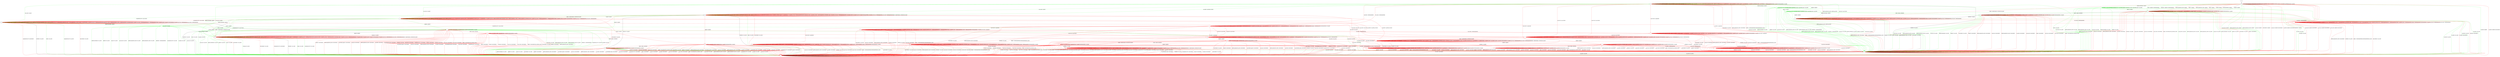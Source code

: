 digraph "" {
	graph ["Incoming time"=0.15120720863342285,
		"Outgoing time"=0.2264728546142578,
		Output="{'States': 36, 'Transitions': 837, 'Filename': '../results/ssh/OpenSSH-DropBear-cvc4-2.dot'}",
		Reference="{'States': 32, 'Transitions': 683, 'Filename': '../subjects/ssh/OpenSSH.dot'}",
		Solver=cvc4,
		Updated="{'States': 18, 'Transitions': 222, 'Filename': '../subjects/ssh/DropBear.dot'}",
		"f-measure"=0.15027624309392265,
		precision=0.3063063063063063,
		recall=0.09956076134699854
	];
	a -> a	[key=0,
		label="SERVICE_REQUEST_AUTH / SERVICE_ACCEPT"];
	a -> a	[key=1,
		label="CH_CLOSE / CH_NONE"];
	a -> a	[key=2,
		label="CH_REQUEST_PTY / CH_NONE"];
	a -> a	[key=3,
		label="CH_EOF / CH_NONE"];
	a -> a	[key=4,
		label="CH_DATA / CH_NONE"];
	a -> a	[key=5,
		color=green,
		label="UA_PK_NOK / NO_RESP"];
	a -> a	[key=6,
		color=green,
		label="SERVICE_REQUEST_CONN / SERVICE_ACCEPT"];
	a -> a	[key=7,
		color=green,
		label="UA_PK_OK / NO_RESP"];
	a -> a	[key=8,
		color=red,
		label="KEXINIT / UNIMPLEMENTED"];
	a -> a	[key=9,
		color=red,
		label="CH_WINDOW_ADJUST / CH_NONE"];
	a -> a	[key=10,
		color=red,
		label="DEBUG / NO_RESP"];
	a -> a	[key=11,
		color=red,
		label="CH_EXTENDED_DATA / CH_NONE"];
	a -> a	[key=12,
		color=red,
		label="KEX30 / UNIMPLEMENTED"];
	a -> a	[key=13,
		color=red,
		label="IGNORE / NO_RESP"];
	a -> a	[key=14,
		color=red,
		label="UNIMPLEMENTED / NO_RESP"];
	a -> d	[key=0,
		label="NEWKEYS / NO_CONN"];
	a -> d	[key=1,
		color=green,
		label="KEX30 / NO_CONN"];
	a -> d	[key=2,
		color=red,
		label="DISCONNECT / NO_CONN"];
	a -> d	[key=3,
		color=red,
		label="SERVICE_REQUEST_CONN / DISCONNECT"];
	a -> d	[key=4,
		color=red,
		label="REKEY / UNIMPLEMENTED|UNIMPLEMENTED|NO_CONN"];
	a -> m	[key=0,
		color=green,
		label="CH_OPEN / CH_OPEN_SUCCESS"];
	p	[color=green];
	a -> p	[key=0,
		color=green,
		label="KEXINIT_PROCEED / KEXINIT"];
	q	[color=green];
	a -> q	[key=0,
		color=green,
		label="KEXINIT / KEXINIT"];
	t	[color=red];
	a -> t	[key=0,
		color=red,
		label="UA_PK_OK / UA_SUCCESS"];
	a -> t	[key=1,
		color=red,
		label="UA_PW_OK / UA_SUCCESS"];
	u	[color=red];
	a -> u	[key=0,
		color=red,
		label="UA_PW_NOK / UA_FAILURE"];
	v	[color=red];
	a -> v	[key=0,
		color=red,
		label="UA_NONE / UA_FAILURE"];
	w	[color=red];
	a -> w	[key=0,
		color=red,
		label="UA_PK_NOK / UA_FAILURE"];
	x	[color=red];
	a -> x	[key=0,
		color=red,
		label="CH_OPEN / UNIMPLEMENTED"];
	b -> b	[key=0,
		label="CH_CLOSE / CH_NONE"];
	b -> b	[key=1,
		label="CH_REQUEST_PTY / CH_NONE"];
	b -> b	[key=2,
		label="CH_EOF / CH_NONE"];
	b -> b	[key=3,
		label="CH_DATA / CH_NONE"];
	b -> b	[key=4,
		color=red,
		label="CH_WINDOW_ADJUST / CH_NONE"];
	b -> b	[key=5,
		color=red,
		label="CH_EXTENDED_DATA / CH_NONE"];
	b -> d	[key=0,
		color=green,
		label="UA_PK_NOK / KEXINIT"];
	b -> d	[key=1,
		color=green,
		label="SERVICE_REQUEST_AUTH / KEXINIT"];
	b -> d	[key=2,
		color=green,
		label="SERVICE_REQUEST_CONN / KEXINIT"];
	b -> d	[key=3,
		color=green,
		label="UA_PK_OK / KEXINIT"];
	b -> d	[key=4,
		color=red,
		label="DISCONNECT / KEXINIT"];
	b -> d	[key=5,
		color=red,
		label="UA_PK_OK / KEXINIT+DISCONNECT"];
	b -> d	[key=6,
		color=red,
		label="UA_NONE / KEXINIT+DISCONNECT"];
	b -> d	[key=7,
		color=red,
		label="NEWKEYS / KEXINIT"];
	b -> d	[key=8,
		color=red,
		label="UA_PK_NOK / KEXINIT+DISCONNECT"];
	b -> d	[key=9,
		color=red,
		label="UA_PW_OK / KEXINIT+DISCONNECT"];
	b -> d	[key=10,
		color=red,
		label="UA_PW_NOK / KEXINIT+DISCONNECT"];
	b -> e	[key=0,
		label="KEXINIT / KEXINIT"];
	b -> e	[key=1,
		color=green,
		label="KEX30 / KEXINIT+UNIMPLEMENTED"];
	b -> e	[key=2,
		color=green,
		label="NEWKEYS / KEXINIT+UNIMPLEMENTED"];
	b -> e	[key=3,
		color=red,
		label="SERVICE_REQUEST_AUTH / KEXINIT"];
	b -> e	[key=4,
		color=red,
		label="DEBUG / KEXINIT"];
	b -> e	[key=5,
		color=red,
		label="SERVICE_REQUEST_CONN / KEXINIT"];
	b -> e	[key=6,
		color=red,
		label="KEX30 / KEXINIT"];
	b -> e	[key=7,
		color=red,
		label="IGNORE / KEXINIT"];
	b -> e	[key=8,
		color=red,
		label="UNIMPLEMENTED / KEXINIT"];
	b -> f	[key=0,
		color=green,
		label="CH_OPEN / KEXINIT"];
	b -> f	[key=1,
		color=red,
		label="CH_OPEN / KEXINIT+DISCONNECT"];
	b -> i	[key=0,
		color=red,
		label="REKEY / KEXINIT|KEX31+NEWKEYS|NO_RESP"];
	o	[color=green];
	b -> o	[key=0,
		color=green,
		label="KEXINIT_PROCEED / KEXINIT"];
	c -> a	[key=0,
		color=green,
		label="CH_CLOSE / NO_RESP"];
	c -> c	[key=0,
		label="CH_OPEN / CH_MAX"];
	c -> c	[key=1,
		label="CH_EOF / NO_RESP"];
	c -> c	[key=2,
		color=green,
		label="UA_PK_NOK / NO_RESP"];
	c -> c	[key=3,
		color=green,
		label="SERVICE_REQUEST_AUTH / SERVICE_ACCEPT"];
	c -> c	[key=4,
		color=green,
		label="SERVICE_REQUEST_CONN / SERVICE_ACCEPT"];
	c -> c	[key=5,
		color=green,
		label="UA_PK_OK / NO_RESP"];
	c -> c	[key=6,
		color=red,
		label="SERVICE_REQUEST_AUTH / UNIMPLEMENTED"];
	c -> c	[key=7,
		color=red,
		label="CH_WINDOW_ADJUST / NO_RESP"];
	c -> c	[key=8,
		color=red,
		label="DEBUG / NO_RESP"];
	c -> c	[key=9,
		color=red,
		label="UA_PK_OK / UNIMPLEMENTED"];
	c -> c	[key=10,
		color=red,
		label="SERVICE_REQUEST_CONN / UNIMPLEMENTED"];
	c -> c	[key=11,
		color=red,
		label="UA_NONE / UNIMPLEMENTED"];
	c -> c	[key=12,
		color=red,
		label="CH_EXTENDED_DATA / NO_RESP"];
	c -> c	[key=13,
		color=red,
		label="UA_PK_NOK / UNIMPLEMENTED"];
	c -> c	[key=14,
		color=red,
		label="KEX30 / UNIMPLEMENTED"];
	c -> c	[key=15,
		color=red,
		label="IGNORE / NO_RESP"];
	c -> c	[key=16,
		color=red,
		label="CH_DATA / NO_RESP"];
	c -> c	[key=17,
		color=red,
		label="UNIMPLEMENTED / NO_RESP"];
	c -> c	[key=18,
		color=red,
		label="UA_PW_OK / UNIMPLEMENTED"];
	c -> c	[key=19,
		color=red,
		label="UA_PW_NOK / UNIMPLEMENTED"];
	c -> f	[key=0,
		label="NEWKEYS / NO_CONN"];
	c -> f	[key=1,
		color=green,
		label="KEX30 / NO_CONN"];
	c -> f	[key=2,
		color=green,
		label="CH_DATA / NO_CONN"];
	c -> f	[key=3,
		color=red,
		label="DISCONNECT / NO_CONN"];
	c -> g	[key=0,
		color=red,
		label="CH_REQUEST_PTY / CH_SUCCESS"];
	c -> h	[key=0,
		color=green,
		label="CH_REQUEST_PTY / CH_SUCCESS"];
	c -> j	[key=0,
		color=green,
		label="KEXINIT / KEXINIT"];
	c -> m	[key=0,
		color=red,
		label="REKEY / KEXINIT|KEX31+NEWKEYS|NO_RESP"];
	r	[color=green];
	c -> r	[key=0,
		color=green,
		label="KEXINIT_PROCEED / KEXINIT"];
	c -> t	[key=0,
		color=red,
		label="CH_CLOSE / CH_CLOSE"];
	ff	[color=red];
	c -> ff	[key=0,
		color=red,
		label="KEXINIT / KEXINIT"];
	d -> d	[key=0,
		label="KEXINIT / NO_CONN"];
	d -> d	[key=1,
		label="SERVICE_REQUEST_AUTH / NO_CONN"];
	d -> d	[key=2,
		label="UA_PK_OK / NO_CONN"];
	d -> d	[key=3,
		label="SERVICE_REQUEST_CONN / NO_CONN"];
	d -> d	[key=4,
		label="NEWKEYS / NO_CONN"];
	d -> d	[key=5,
		label="UA_PK_NOK / NO_CONN"];
	d -> d	[key=6,
		label="CH_CLOSE / CH_NONE"];
	d -> d	[key=7,
		label="CH_REQUEST_PTY / CH_NONE"];
	d -> d	[key=8,
		label="KEX30 / NO_CONN"];
	d -> d	[key=9,
		label="CH_EOF / CH_NONE"];
	d -> d	[key=10,
		label="CH_DATA / CH_NONE"];
	d -> d	[key=11,
		color=green,
		label="KEXINIT_PROCEED / NO_CONN"];
	d -> d	[key=12,
		color=red,
		label="DISCONNECT / NO_CONN"];
	d -> d	[key=13,
		color=red,
		label="CH_WINDOW_ADJUST / CH_NONE"];
	d -> d	[key=14,
		color=red,
		label="DEBUG / NO_CONN"];
	d -> d	[key=15,
		color=red,
		label="UA_NONE / NO_CONN"];
	d -> d	[key=16,
		color=red,
		label="CH_EXTENDED_DATA / CH_NONE"];
	d -> d	[key=17,
		color=red,
		label="IGNORE / NO_CONN"];
	d -> d	[key=18,
		color=red,
		label="UNIMPLEMENTED / NO_CONN"];
	d -> d	[key=19,
		color=red,
		label="UA_PW_OK / NO_CONN"];
	d -> d	[key=20,
		color=red,
		label="UA_PW_NOK / NO_CONN"];
	d -> d	[key=21,
		color=red,
		label="REKEY / NO_CONN|NO_CONN|NO_CONN"];
	d -> f	[key=0,
		label="CH_OPEN / NO_CONN"];
	e -> d	[key=0,
		color=green,
		label="UA_PK_NOK / NO_CONN"];
	e -> d	[key=1,
		color=green,
		label="SERVICE_REQUEST_AUTH / NO_CONN"];
	e -> d	[key=2,
		color=green,
		label="SERVICE_REQUEST_CONN / NO_CONN"];
	e -> d	[key=3,
		color=green,
		label="UA_PK_OK / NO_CONN"];
	e -> d	[key=4,
		color=green,
		label="KEXINIT_PROCEED / NO_CONN"];
	e -> d	[key=5,
		color=green,
		label="KEXINIT / NO_CONN"];
	e -> d	[key=6,
		color=red,
		label="DISCONNECT / NO_CONN"];
	e -> d	[key=7,
		color=red,
		label="KEXINIT / DISCONNECT"];
	e -> d	[key=8,
		color=red,
		label="SERVICE_REQUEST_AUTH / DISCONNECT"];
	e -> d	[key=9,
		color=red,
		label="UA_PK_OK / DISCONNECT"];
	e -> d	[key=10,
		color=red,
		label="SERVICE_REQUEST_CONN / DISCONNECT"];
	e -> d	[key=11,
		color=red,
		label="UA_NONE / DISCONNECT"];
	e -> d	[key=12,
		color=red,
		label="NEWKEYS / NO_CONN"];
	e -> d	[key=13,
		color=red,
		label="UA_PK_NOK / DISCONNECT"];
	e -> d	[key=14,
		color=red,
		label="UA_PW_OK / DISCONNECT"];
	e -> d	[key=15,
		color=red,
		label="UA_PW_NOK / DISCONNECT"];
	e -> d	[key=16,
		color=red,
		label="REKEY / DISCONNECT|NO_CONN|NO_CONN"];
	e -> e	[key=0,
		label="CH_CLOSE / CH_NONE"];
	e -> e	[key=1,
		label="CH_REQUEST_PTY / CH_NONE"];
	e -> e	[key=2,
		label="CH_EOF / CH_NONE"];
	e -> e	[key=3,
		label="CH_DATA / CH_NONE"];
	e -> e	[key=4,
		color=green,
		label="NEWKEYS / UNIMPLEMENTED"];
	e -> e	[key=5,
		color=red,
		label="CH_WINDOW_ADJUST / CH_NONE"];
	e -> e	[key=6,
		color=red,
		label="DEBUG / NO_RESP"];
	e -> e	[key=7,
		color=red,
		label="CH_EXTENDED_DATA / CH_NONE"];
	e -> e	[key=8,
		color=red,
		label="IGNORE / NO_RESP"];
	e -> e	[key=9,
		color=red,
		label="UNIMPLEMENTED / NO_RESP"];
	e -> f	[key=0,
		color=green,
		label="CH_OPEN / NO_CONN"];
	e -> f	[key=1,
		color=red,
		label="CH_OPEN / DISCONNECT"];
	e -> n	[key=0,
		label="KEX30 / KEX31+NEWKEYS"];
	f -> d	[key=0,
		label="CH_CLOSE / NO_CONN"];
	f -> f	[key=0,
		label="KEXINIT / NO_CONN"];
	f -> f	[key=1,
		label="SERVICE_REQUEST_AUTH / NO_CONN"];
	f -> f	[key=2,
		label="UA_PK_OK / NO_CONN"];
	f -> f	[key=3,
		label="SERVICE_REQUEST_CONN / NO_CONN"];
	f -> f	[key=4,
		label="NEWKEYS / NO_CONN"];
	f -> f	[key=5,
		label="UA_PK_NOK / NO_CONN"];
	f -> f	[key=6,
		label="CH_OPEN / CH_MAX"];
	f -> f	[key=7,
		label="CH_REQUEST_PTY / NO_CONN"];
	f -> f	[key=8,
		label="KEX30 / NO_CONN"];
	f -> f	[key=9,
		label="CH_EOF / NO_CONN"];
	f -> f	[key=10,
		label="CH_DATA / NO_CONN"];
	f -> f	[key=11,
		color=green,
		label="KEXINIT_PROCEED / NO_CONN"];
	f -> f	[key=12,
		color=red,
		label="DISCONNECT / NO_CONN"];
	f -> f	[key=13,
		color=red,
		label="CH_WINDOW_ADJUST / NO_CONN"];
	f -> f	[key=14,
		color=red,
		label="DEBUG / NO_CONN"];
	f -> f	[key=15,
		color=red,
		label="UA_NONE / NO_CONN"];
	f -> f	[key=16,
		color=red,
		label="CH_EXTENDED_DATA / NO_CONN"];
	f -> f	[key=17,
		color=red,
		label="IGNORE / NO_CONN"];
	f -> f	[key=18,
		color=red,
		label="UNIMPLEMENTED / NO_CONN"];
	f -> f	[key=19,
		color=red,
		label="UA_PW_OK / NO_CONN"];
	f -> f	[key=20,
		color=red,
		label="UA_PW_NOK / NO_CONN"];
	f -> f	[key=21,
		color=red,
		label="REKEY / NO_CONN|NO_CONN|NO_CONN"];
	g -> a	[key=0,
		color=green,
		label="CH_CLOSE / CH_EOF"];
	g -> f	[key=0,
		label="NEWKEYS / NO_CONN"];
	g -> f	[key=1,
		color=green,
		label="KEX30 / NO_CONN"];
	g -> f	[key=2,
		color=green,
		label="CH_REQUEST_PTY / NO_CONN"];
	g -> f	[key=3,
		color=red,
		label="DISCONNECT / NO_CONN"];
	g -> f	[key=4,
		color=red,
		label="CH_REQUEST_PTY / DISCONNECT"];
	g -> g	[key=0,
		label="CH_OPEN / CH_MAX"];
	g -> g	[key=1,
		label="CH_DATA / NO_RESP"];
	g -> g	[key=2,
		color=green,
		label="UA_PK_NOK / NO_RESP"];
	g -> g	[key=3,
		color=green,
		label="SERVICE_REQUEST_AUTH / SERVICE_ACCEPT"];
	g -> g	[key=4,
		color=green,
		label="SERVICE_REQUEST_CONN / SERVICE_ACCEPT"];
	g -> g	[key=5,
		color=green,
		label="UA_PK_OK / NO_RESP"];
	g -> g	[key=6,
		color=red,
		label="SERVICE_REQUEST_AUTH / UNIMPLEMENTED"];
	g -> g	[key=7,
		color=red,
		label="CH_WINDOW_ADJUST / NO_RESP"];
	g -> g	[key=8,
		color=red,
		label="DEBUG / NO_RESP"];
	g -> g	[key=9,
		color=red,
		label="UA_PK_OK / UNIMPLEMENTED"];
	g -> g	[key=10,
		color=red,
		label="SERVICE_REQUEST_CONN / UNIMPLEMENTED"];
	g -> g	[key=11,
		color=red,
		label="UA_NONE / UNIMPLEMENTED"];
	g -> g	[key=12,
		color=red,
		label="CH_EXTENDED_DATA / NO_RESP"];
	g -> g	[key=13,
		color=red,
		label="UA_PK_NOK / UNIMPLEMENTED"];
	g -> g	[key=14,
		color=red,
		label="KEX30 / UNIMPLEMENTED"];
	g -> g	[key=15,
		color=red,
		label="IGNORE / NO_RESP"];
	g -> g	[key=16,
		color=red,
		label="CH_EOF / NO_RESP"];
	g -> g	[key=17,
		color=red,
		label="UNIMPLEMENTED / NO_RESP"];
	g -> g	[key=18,
		color=red,
		label="UA_PW_OK / UNIMPLEMENTED"];
	g -> g	[key=19,
		color=red,
		label="UA_PW_NOK / UNIMPLEMENTED"];
	g -> h	[key=0,
		color=green,
		label="CH_EOF / CH_EOF"];
	g -> h	[key=1,
		color=red,
		label="REKEY / KEXINIT|KEX31+NEWKEYS|NO_RESP"];
	g -> j	[key=0,
		label="KEXINIT / KEXINIT"];
	g -> r	[key=0,
		color=green,
		label="KEXINIT_PROCEED / KEXINIT"];
	g -> t	[key=0,
		color=red,
		label="CH_CLOSE / CH_CLOSE"];
	h -> a	[key=0,
		color=green,
		label="CH_CLOSE / NO_RESP"];
	h -> f	[key=0,
		label="NEWKEYS / NO_CONN"];
	h -> f	[key=1,
		color=green,
		label="KEX30 / NO_CONN"];
	h -> f	[key=2,
		color=green,
		label="CH_REQUEST_PTY / NO_CONN"];
	h -> f	[key=3,
		color=green,
		label="CH_DATA / NO_CONN"];
	h -> f	[key=4,
		color=red,
		label="DISCONNECT / NO_CONN"];
	h -> f	[key=5,
		color=red,
		label="CH_REQUEST_PTY / DISCONNECT"];
	h -> h	[key=0,
		label="CH_OPEN / CH_MAX"];
	h -> h	[key=1,
		label="CH_EOF / NO_RESP"];
	h -> h	[key=2,
		color=green,
		label="UA_PK_NOK / NO_RESP"];
	h -> h	[key=3,
		color=green,
		label="SERVICE_REQUEST_AUTH / SERVICE_ACCEPT"];
	h -> h	[key=4,
		color=green,
		label="SERVICE_REQUEST_CONN / SERVICE_ACCEPT"];
	h -> h	[key=5,
		color=green,
		label="UA_PK_OK / NO_RESP"];
	h -> h	[key=6,
		color=red,
		label="SERVICE_REQUEST_AUTH / NO_RESP"];
	h -> h	[key=7,
		color=red,
		label="CH_WINDOW_ADJUST / NO_RESP"];
	h -> h	[key=8,
		color=red,
		label="DEBUG / NO_RESP"];
	h -> h	[key=9,
		color=red,
		label="UA_PK_OK / UNIMPLEMENTED"];
	h -> h	[key=10,
		color=red,
		label="SERVICE_REQUEST_CONN / NO_RESP"];
	h -> h	[key=11,
		color=red,
		label="UA_NONE / UNIMPLEMENTED"];
	h -> h	[key=12,
		color=red,
		label="CH_EXTENDED_DATA / NO_RESP"];
	h -> h	[key=13,
		color=red,
		label="UA_PK_NOK / UNIMPLEMENTED"];
	h -> h	[key=14,
		color=red,
		label="KEX30 / NO_RESP"];
	h -> h	[key=15,
		color=red,
		label="IGNORE / NO_RESP"];
	h -> h	[key=16,
		color=red,
		label="CH_DATA / NO_RESP"];
	h -> h	[key=17,
		color=red,
		label="UNIMPLEMENTED / NO_RESP"];
	h -> h	[key=18,
		color=red,
		label="UA_PW_OK / UNIMPLEMENTED"];
	h -> h	[key=19,
		color=red,
		label="UA_PW_NOK / UNIMPLEMENTED"];
	h -> h	[key=20,
		color=red,
		label="REKEY / KEXINIT|KEX31+NEWKEYS|NO_RESP"];
	h -> j	[key=0,
		label="KEXINIT / KEXINIT"];
	h -> r	[key=0,
		color=green,
		label="KEXINIT_PROCEED / KEXINIT"];
	z	[color=red];
	h -> z	[key=0,
		color=red,
		label="CH_CLOSE / CH_CLOSE"];
	i -> a	[key=0,
		color=green,
		label="UA_PK_OK / UA_SUCCESS"];
	i -> a	[key=1,
		color=red,
		label="SERVICE_REQUEST_AUTH / SERVICE_ACCEPT"];
	i -> d	[key=0,
		label="NEWKEYS / NO_CONN"];
	i -> d	[key=1,
		color=green,
		label="KEX30 / NO_CONN"];
	i -> d	[key=2,
		color=green,
		label="SERVICE_REQUEST_CONN / NO_CONN"];
	i -> d	[key=3,
		color=red,
		label="DISCONNECT / NO_CONN"];
	i -> d	[key=4,
		color=red,
		label="SERVICE_REQUEST_CONN / DISCONNECT"];
	i -> d	[key=5,
		color=red,
		label="REKEY / UNIMPLEMENTED|UNIMPLEMENTED|NO_CONN"];
	i -> f	[key=0,
		color=green,
		label="CH_OPEN / NO_CONN"];
	i -> i	[key=0,
		label="CH_CLOSE / CH_NONE"];
	i -> i	[key=1,
		label="CH_REQUEST_PTY / CH_NONE"];
	i -> i	[key=2,
		label="CH_EOF / CH_NONE"];
	i -> i	[key=3,
		label="CH_DATA / CH_NONE"];
	i -> i	[key=4,
		color=green,
		label="UA_PK_NOK / UA_FAILURE"];
	i -> i	[key=5,
		color=green,
		label="SERVICE_REQUEST_AUTH / SERVICE_ACCEPT"];
	i -> i	[key=6,
		color=red,
		label="KEXINIT / UNIMPLEMENTED"];
	i -> i	[key=7,
		color=red,
		label="CH_WINDOW_ADJUST / CH_NONE"];
	i -> i	[key=8,
		color=red,
		label="DEBUG / NO_RESP"];
	i -> i	[key=9,
		color=red,
		label="UA_PK_OK / UNIMPLEMENTED"];
	i -> i	[key=10,
		color=red,
		label="UA_NONE / UNIMPLEMENTED"];
	i -> i	[key=11,
		color=red,
		label="CH_EXTENDED_DATA / CH_NONE"];
	i -> i	[key=12,
		color=red,
		label="UA_PK_NOK / UNIMPLEMENTED"];
	i -> i	[key=13,
		color=red,
		label="KEX30 / UNIMPLEMENTED"];
	i -> i	[key=14,
		color=red,
		label="IGNORE / NO_RESP"];
	i -> i	[key=15,
		color=red,
		label="UNIMPLEMENTED / NO_RESP"];
	i -> i	[key=16,
		color=red,
		label="UA_PW_OK / UNIMPLEMENTED"];
	i -> i	[key=17,
		color=red,
		label="UA_PW_NOK / UNIMPLEMENTED"];
	i -> p	[key=0,
		color=green,
		label="KEXINIT_PROCEED / KEXINIT"];
	i -> q	[key=0,
		color=green,
		label="KEXINIT / KEXINIT"];
	s	[color=red];
	i -> s	[key=0,
		color=red,
		label="CH_OPEN / UNIMPLEMENTED"];
	j -> d	[key=0,
		color=green,
		label="CH_CLOSE / NO_CONN"];
	j -> d	[key=1,
		color=red,
		label="CH_CLOSE / DISCONNECT"];
	j -> f	[key=0,
		color=green,
		label="UA_PK_NOK / NO_CONN"];
	j -> f	[key=1,
		color=green,
		label="SERVICE_REQUEST_AUTH / NO_CONN"];
	j -> f	[key=2,
		color=green,
		label="SERVICE_REQUEST_CONN / NO_CONN"];
	j -> f	[key=3,
		color=green,
		label="NEWKEYS / UNIMPLEMENTED"];
	j -> f	[key=4,
		color=green,
		label="CH_REQUEST_PTY / NO_CONN"];
	j -> f	[key=5,
		color=green,
		label="CH_DATA / NO_CONN"];
	j -> f	[key=6,
		color=green,
		label="UA_PK_OK / NO_CONN"];
	j -> f	[key=7,
		color=green,
		label="KEXINIT_PROCEED / NO_CONN"];
	j -> f	[key=8,
		color=green,
		label="KEXINIT / NO_CONN"];
	j -> f	[key=9,
		color=green,
		label="CH_EOF / NO_CONN"];
	j -> f	[key=10,
		color=red,
		label="DISCONNECT / NO_CONN"];
	j -> f	[key=11,
		color=red,
		label="KEXINIT / DISCONNECT"];
	j -> f	[key=12,
		color=red,
		label="SERVICE_REQUEST_AUTH / DISCONNECT"];
	j -> f	[key=13,
		color=red,
		label="CH_WINDOW_ADJUST / DISCONNECT"];
	j -> f	[key=14,
		color=red,
		label="UA_PK_OK / DISCONNECT"];
	j -> f	[key=15,
		color=red,
		label="SERVICE_REQUEST_CONN / DISCONNECT"];
	j -> f	[key=16,
		color=red,
		label="UA_NONE / DISCONNECT"];
	j -> f	[key=17,
		color=red,
		label="CH_EXTENDED_DATA / DISCONNECT"];
	j -> f	[key=18,
		color=red,
		label="NEWKEYS / NO_CONN"];
	j -> f	[key=19,
		color=red,
		label="UA_PK_NOK / DISCONNECT"];
	j -> f	[key=20,
		color=red,
		label="CH_REQUEST_PTY / DISCONNECT"];
	j -> f	[key=21,
		color=red,
		label="CH_EOF / DISCONNECT"];
	j -> f	[key=22,
		color=red,
		label="CH_DATA / DISCONNECT"];
	j -> f	[key=23,
		color=red,
		label="UA_PW_OK / DISCONNECT"];
	j -> f	[key=24,
		color=red,
		label="UA_PW_NOK / DISCONNECT"];
	j -> f	[key=25,
		color=red,
		label="REKEY / DISCONNECT|NO_CONN|NO_CONN"];
	j -> j	[key=0,
		label="CH_OPEN / CH_MAX"];
	j -> j	[key=1,
		color=red,
		label="DEBUG / NO_RESP"];
	j -> j	[key=2,
		color=red,
		label="IGNORE / NO_RESP"];
	j -> j	[key=3,
		color=red,
		label="UNIMPLEMENTED / NO_RESP"];
	j -> k	[key=0,
		color=green,
		label="KEX30 / KEX31+NEWKEYS"];
	jj	[color=red];
	j -> jj	[key=0,
		color=red,
		label="KEX30 / KEX31+NEWKEYS"];
	k -> d	[key=0,
		color=green,
		label="CH_CLOSE / NO_CONN"];
	k -> d	[key=1,
		color=red,
		label="CH_CLOSE / DISCONNECT"];
	k -> f	[key=0,
		color=green,
		label="UA_PK_NOK / NO_CONN"];
	k -> f	[key=1,
		color=green,
		label="SERVICE_REQUEST_AUTH / NO_CONN"];
	k -> f	[key=2,
		color=green,
		label="SERVICE_REQUEST_CONN / NO_CONN"];
	k -> f	[key=3,
		color=green,
		label="CH_REQUEST_PTY / NO_CONN"];
	k -> f	[key=4,
		color=green,
		label="CH_DATA / NO_CONN"];
	k -> f	[key=5,
		color=green,
		label="UA_PK_OK / NO_CONN"];
	k -> f	[key=6,
		color=green,
		label="KEXINIT_PROCEED / NO_CONN"];
	k -> f	[key=7,
		color=green,
		label="KEXINIT / NO_CONN"];
	k -> f	[key=8,
		color=green,
		label="CH_EOF / NO_CONN"];
	k -> f	[key=9,
		color=red,
		label="DISCONNECT / NO_CONN"];
	k -> f	[key=10,
		color=red,
		label="KEXINIT / DISCONNECT"];
	k -> f	[key=11,
		color=red,
		label="SERVICE_REQUEST_AUTH / DISCONNECT"];
	k -> f	[key=12,
		color=red,
		label="CH_WINDOW_ADJUST / DISCONNECT"];
	k -> f	[key=13,
		color=red,
		label="UA_PK_OK / DISCONNECT"];
	k -> f	[key=14,
		color=red,
		label="SERVICE_REQUEST_CONN / DISCONNECT"];
	k -> f	[key=15,
		color=red,
		label="UA_NONE / DISCONNECT"];
	k -> f	[key=16,
		color=red,
		label="CH_EXTENDED_DATA / DISCONNECT"];
	k -> f	[key=17,
		color=red,
		label="UA_PK_NOK / DISCONNECT"];
	k -> f	[key=18,
		color=red,
		label="CH_REQUEST_PTY / DISCONNECT"];
	k -> f	[key=19,
		color=red,
		label="KEX30 / DISCONNECT"];
	k -> f	[key=20,
		color=red,
		label="CH_EOF / DISCONNECT"];
	k -> f	[key=21,
		color=red,
		label="CH_DATA / DISCONNECT"];
	k -> f	[key=22,
		color=red,
		label="UA_PW_OK / DISCONNECT"];
	k -> f	[key=23,
		color=red,
		label="UA_PW_NOK / DISCONNECT"];
	k -> f	[key=24,
		color=red,
		label="REKEY / DISCONNECT|NO_CONN|NO_CONN"];
	k -> k	[key=0,
		label="CH_OPEN / CH_MAX"];
	k -> k	[key=1,
		color=green,
		label="KEX30 / UNIMPLEMENTED"];
	k -> k	[key=2,
		color=red,
		label="DEBUG / NO_RESP"];
	k -> k	[key=3,
		color=red,
		label="IGNORE / NO_RESP"];
	k -> k	[key=4,
		color=red,
		label="UNIMPLEMENTED / NO_RESP"];
	k -> m	[key=0,
		label="NEWKEYS / NO_RESP"];
	l -> b	[key=0];
	m -> a	[key=0,
		color=green,
		label="CH_CLOSE / CH_EOF"];
	m -> c	[key=0,
		color=green,
		label="CH_EOF / CH_EOF"];
	m -> f	[key=0,
		label="NEWKEYS / NO_CONN"];
	m -> f	[key=1,
		color=green,
		label="KEX30 / NO_CONN"];
	m -> f	[key=2,
		color=red,
		label="DISCONNECT / NO_CONN"];
	m -> g	[key=0,
		color=green,
		label="CH_REQUEST_PTY / CH_SUCCESS"];
	m -> h	[key=0,
		color=red,
		label="CH_REQUEST_PTY / CH_SUCCESS"];
	m -> j	[key=0,
		color=green,
		label="KEXINIT / KEXINIT"];
	m -> m	[key=0,
		label="CH_OPEN / CH_MAX"];
	m -> m	[key=1,
		label="CH_DATA / NO_RESP"];
	m -> m	[key=2,
		color=green,
		label="UA_PK_NOK / NO_RESP"];
	m -> m	[key=3,
		color=green,
		label="SERVICE_REQUEST_AUTH / SERVICE_ACCEPT"];
	m -> m	[key=4,
		color=green,
		label="SERVICE_REQUEST_CONN / SERVICE_ACCEPT"];
	m -> m	[key=5,
		color=green,
		label="UA_PK_OK / NO_RESP"];
	m -> m	[key=6,
		color=red,
		label="SERVICE_REQUEST_AUTH / NO_RESP"];
	m -> m	[key=7,
		color=red,
		label="CH_WINDOW_ADJUST / NO_RESP"];
	m -> m	[key=8,
		color=red,
		label="DEBUG / NO_RESP"];
	m -> m	[key=9,
		color=red,
		label="UA_PK_OK / UNIMPLEMENTED"];
	m -> m	[key=10,
		color=red,
		label="SERVICE_REQUEST_CONN / NO_RESP"];
	m -> m	[key=11,
		color=red,
		label="UA_NONE / UNIMPLEMENTED"];
	m -> m	[key=12,
		color=red,
		label="CH_EXTENDED_DATA / NO_RESP"];
	m -> m	[key=13,
		color=red,
		label="UA_PK_NOK / UNIMPLEMENTED"];
	m -> m	[key=14,
		color=red,
		label="KEX30 / NO_RESP"];
	m -> m	[key=15,
		color=red,
		label="IGNORE / NO_RESP"];
	m -> m	[key=16,
		color=red,
		label="CH_EOF / NO_RESP"];
	m -> m	[key=17,
		color=red,
		label="UNIMPLEMENTED / NO_RESP"];
	m -> m	[key=18,
		color=red,
		label="UA_PW_OK / UNIMPLEMENTED"];
	m -> m	[key=19,
		color=red,
		label="UA_PW_NOK / UNIMPLEMENTED"];
	m -> m	[key=20,
		color=red,
		label="REKEY / KEXINIT|KEX31+NEWKEYS|NO_RESP"];
	m -> r	[key=0,
		color=green,
		label="KEXINIT_PROCEED / KEXINIT"];
	m -> z	[key=0,
		color=red,
		label="CH_CLOSE / CH_CLOSE"];
	m -> ff	[key=0,
		color=red,
		label="KEXINIT / KEXINIT"];
	n -> d	[key=0,
		color=green,
		label="UA_PK_NOK / NO_CONN"];
	n -> d	[key=1,
		color=green,
		label="SERVICE_REQUEST_AUTH / NO_CONN"];
	n -> d	[key=2,
		color=green,
		label="SERVICE_REQUEST_CONN / NO_CONN"];
	n -> d	[key=3,
		color=green,
		label="UA_PK_OK / NO_CONN"];
	n -> d	[key=4,
		color=green,
		label="KEXINIT_PROCEED / NO_CONN"];
	n -> d	[key=5,
		color=green,
		label="KEXINIT / NO_CONN"];
	n -> d	[key=6,
		color=red,
		label="DISCONNECT / NO_CONN"];
	n -> d	[key=7,
		color=red,
		label="KEXINIT / DISCONNECT"];
	n -> d	[key=8,
		color=red,
		label="SERVICE_REQUEST_AUTH / DISCONNECT"];
	n -> d	[key=9,
		color=red,
		label="UA_PK_OK / DISCONNECT"];
	n -> d	[key=10,
		color=red,
		label="SERVICE_REQUEST_CONN / DISCONNECT"];
	n -> d	[key=11,
		color=red,
		label="UA_NONE / DISCONNECT"];
	n -> d	[key=12,
		color=red,
		label="UA_PK_NOK / DISCONNECT"];
	n -> d	[key=13,
		color=red,
		label="KEX30 / DISCONNECT"];
	n -> d	[key=14,
		color=red,
		label="UA_PW_OK / DISCONNECT"];
	n -> d	[key=15,
		color=red,
		label="UA_PW_NOK / DISCONNECT"];
	n -> d	[key=16,
		color=red,
		label="REKEY / DISCONNECT|NO_CONN|NO_CONN"];
	n -> f	[key=0,
		color=green,
		label="CH_OPEN / NO_CONN"];
	n -> f	[key=1,
		color=red,
		label="CH_OPEN / DISCONNECT"];
	n -> i	[key=0,
		label="NEWKEYS / NO_RESP"];
	n -> n	[key=0,
		label="CH_CLOSE / CH_NONE"];
	n -> n	[key=1,
		label="CH_REQUEST_PTY / CH_NONE"];
	n -> n	[key=2,
		label="CH_EOF / CH_NONE"];
	n -> n	[key=3,
		label="CH_DATA / CH_NONE"];
	n -> n	[key=4,
		color=green,
		label="KEX30 / UNIMPLEMENTED"];
	n -> n	[key=5,
		color=red,
		label="CH_WINDOW_ADJUST / CH_NONE"];
	n -> n	[key=6,
		color=red,
		label="DEBUG / NO_RESP"];
	n -> n	[key=7,
		color=red,
		label="CH_EXTENDED_DATA / CH_NONE"];
	n -> n	[key=8,
		color=red,
		label="IGNORE / NO_RESP"];
	n -> n	[key=9,
		color=red,
		label="UNIMPLEMENTED / NO_RESP"];
	o -> d	[key=0,
		color=green,
		label="UA_PK_NOK / NO_CONN"];
	o -> d	[key=1,
		color=green,
		label="SERVICE_REQUEST_AUTH / NO_CONN"];
	o -> d	[key=2,
		color=green,
		label="SERVICE_REQUEST_CONN / NO_CONN"];
	o -> d	[key=3,
		color=green,
		label="UA_PK_OK / NO_CONN"];
	o -> d	[key=4,
		color=green,
		label="KEXINIT_PROCEED / NO_CONN"];
	o -> d	[key=5,
		color=green,
		label="KEXINIT / NO_CONN"];
	o -> e	[key=0,
		color=green,
		label="KEX30 / NO_RESP"];
	o -> f	[key=0,
		color=green,
		label="CH_OPEN / NO_CONN"];
	o -> o	[key=0,
		color=green,
		label="NEWKEYS / UNIMPLEMENTED"];
	o -> o	[key=1,
		color=green,
		label="CH_REQUEST_PTY / CH_NONE"];
	o -> o	[key=2,
		color=green,
		label="CH_DATA / CH_NONE"];
	o -> o	[key=3,
		color=green,
		label="CH_CLOSE / CH_NONE"];
	o -> o	[key=4,
		color=green,
		label="CH_EOF / CH_NONE"];
	p -> d	[key=0,
		color=green,
		label="UA_PK_NOK / NO_CONN"];
	p -> d	[key=1,
		color=green,
		label="SERVICE_REQUEST_AUTH / NO_CONN"];
	p -> d	[key=2,
		color=green,
		label="SERVICE_REQUEST_CONN / NO_CONN"];
	p -> d	[key=3,
		color=green,
		label="NEWKEYS / UNIMPLEMENTED"];
	p -> d	[key=4,
		color=green,
		label="UA_PK_OK / NO_CONN"];
	p -> d	[key=5,
		color=green,
		label="KEXINIT_PROCEED / NO_CONN"];
	p -> d	[key=6,
		color=green,
		label="KEXINIT / NO_CONN"];
	p -> f	[key=0,
		color=green,
		label="CH_OPEN / NO_CONN"];
	p -> p	[key=0,
		color=green,
		label="CH_REQUEST_PTY / CH_NONE"];
	p -> p	[key=1,
		color=green,
		label="CH_DATA / CH_NONE"];
	p -> p	[key=2,
		color=green,
		label="CH_CLOSE / CH_NONE"];
	p -> p	[key=3,
		color=green,
		label="CH_EOF / CH_NONE"];
	p -> q	[key=0,
		color=green,
		label="KEX30 / NO_RESP"];
	q -> d	[key=0,
		color=green,
		label="UA_PK_NOK / NO_CONN"];
	q -> d	[key=1,
		color=green,
		label="SERVICE_REQUEST_AUTH / NO_CONN"];
	q -> d	[key=2,
		color=green,
		label="SERVICE_REQUEST_CONN / NO_CONN"];
	q -> d	[key=3,
		color=green,
		label="NEWKEYS / UNIMPLEMENTED"];
	q -> d	[key=4,
		color=green,
		label="UA_PK_OK / NO_CONN"];
	q -> d	[key=5,
		color=green,
		label="KEXINIT_PROCEED / NO_CONN"];
	q -> d	[key=6,
		color=green,
		label="KEXINIT / NO_CONN"];
	q -> f	[key=0,
		color=green,
		label="CH_OPEN / NO_CONN"];
	q -> n	[key=0,
		color=green,
		label="KEX30 / KEX31+NEWKEYS"];
	q -> q	[key=0,
		color=green,
		label="CH_REQUEST_PTY / CH_NONE"];
	q -> q	[key=1,
		color=green,
		label="CH_DATA / CH_NONE"];
	q -> q	[key=2,
		color=green,
		label="CH_CLOSE / CH_NONE"];
	q -> q	[key=3,
		color=green,
		label="CH_EOF / CH_NONE"];
	r -> d	[key=0,
		color=green,
		label="CH_CLOSE / NO_CONN"];
	r -> f	[key=0,
		color=green,
		label="UA_PK_NOK / NO_CONN"];
	r -> f	[key=1,
		color=green,
		label="SERVICE_REQUEST_AUTH / NO_CONN"];
	r -> f	[key=2,
		color=green,
		label="SERVICE_REQUEST_CONN / NO_CONN"];
	r -> f	[key=3,
		color=green,
		label="NEWKEYS / UNIMPLEMENTED"];
	r -> f	[key=4,
		color=green,
		label="CH_REQUEST_PTY / NO_CONN"];
	r -> f	[key=5,
		color=green,
		label="CH_DATA / NO_CONN"];
	r -> f	[key=6,
		color=green,
		label="UA_PK_OK / NO_CONN"];
	r -> f	[key=7,
		color=green,
		label="KEXINIT_PROCEED / NO_CONN"];
	r -> f	[key=8,
		color=green,
		label="KEXINIT / NO_CONN"];
	r -> f	[key=9,
		color=green,
		label="CH_EOF / NO_CONN"];
	r -> j	[key=0,
		color=green,
		label="KEX30 / NO_RESP"];
	r -> r	[key=0,
		color=green,
		label="CH_OPEN / CH_MAX"];
	s -> f	[key=0,
		color=red,
		label="DISCONNECT / NO_CONN"];
	s -> f	[key=1,
		color=red,
		label="SERVICE_REQUEST_CONN / DISCONNECT"];
	s -> f	[key=2,
		color=red,
		label="NEWKEYS / NO_CONN"];
	s -> f	[key=3,
		color=red,
		label="REKEY / UNIMPLEMENTED|UNIMPLEMENTED|NO_CONN"];
	s -> i	[key=0,
		color=red,
		label="CH_CLOSE / UNIMPLEMENTED"];
	s -> s	[key=0,
		color=red,
		label="KEXINIT / UNIMPLEMENTED"];
	s -> s	[key=1,
		color=red,
		label="CH_WINDOW_ADJUST / UNIMPLEMENTED"];
	s -> s	[key=2,
		color=red,
		label="DEBUG / NO_RESP"];
	s -> s	[key=3,
		color=red,
		label="UA_PK_OK / UNIMPLEMENTED"];
	s -> s	[key=4,
		color=red,
		label="UA_NONE / UNIMPLEMENTED"];
	s -> s	[key=5,
		color=red,
		label="CH_EXTENDED_DATA / UNIMPLEMENTED"];
	s -> s	[key=6,
		color=red,
		label="UA_PK_NOK / UNIMPLEMENTED"];
	s -> s	[key=7,
		color=red,
		label="CH_OPEN / CH_MAX"];
	s -> s	[key=8,
		color=red,
		label="CH_REQUEST_PTY / UNIMPLEMENTED"];
	s -> s	[key=9,
		color=red,
		label="KEX30 / UNIMPLEMENTED"];
	s -> s	[key=10,
		color=red,
		label="IGNORE / NO_RESP"];
	s -> s	[key=11,
		color=red,
		label="CH_EOF / UNIMPLEMENTED"];
	s -> s	[key=12,
		color=red,
		label="CH_DATA / UNIMPLEMENTED"];
	s -> s	[key=13,
		color=red,
		label="UNIMPLEMENTED / NO_RESP"];
	s -> s	[key=14,
		color=red,
		label="UA_PW_OK / UNIMPLEMENTED"];
	s -> s	[key=15,
		color=red,
		label="UA_PW_NOK / UNIMPLEMENTED"];
	s -> x	[key=0,
		color=red,
		label="SERVICE_REQUEST_AUTH / SERVICE_ACCEPT"];
	t -> c	[key=0,
		color=red,
		label="CH_OPEN / CH_OPEN_SUCCESS"];
	t -> d	[key=0,
		color=red,
		label="DISCONNECT / NO_CONN"];
	t -> d	[key=1,
		color=red,
		label="NEWKEYS / NO_CONN"];
	t -> t	[key=0,
		color=red,
		label="SERVICE_REQUEST_AUTH / UNIMPLEMENTED"];
	t -> t	[key=1,
		color=red,
		label="CH_WINDOW_ADJUST / CH_NONE"];
	t -> t	[key=2,
		color=red,
		label="DEBUG / NO_RESP"];
	t -> t	[key=3,
		color=red,
		label="UA_PK_OK / UNIMPLEMENTED"];
	t -> t	[key=4,
		color=red,
		label="SERVICE_REQUEST_CONN / UNIMPLEMENTED"];
	t -> t	[key=5,
		color=red,
		label="UA_NONE / UNIMPLEMENTED"];
	t -> t	[key=6,
		color=red,
		label="CH_EXTENDED_DATA / CH_NONE"];
	t -> t	[key=7,
		color=red,
		label="UA_PK_NOK / UNIMPLEMENTED"];
	t -> t	[key=8,
		color=red,
		label="CH_CLOSE / CH_NONE"];
	t -> t	[key=9,
		color=red,
		label="CH_REQUEST_PTY / CH_NONE"];
	t -> t	[key=10,
		color=red,
		label="KEX30 / UNIMPLEMENTED"];
	t -> t	[key=11,
		color=red,
		label="IGNORE / NO_RESP"];
	t -> t	[key=12,
		color=red,
		label="CH_EOF / CH_NONE"];
	t -> t	[key=13,
		color=red,
		label="CH_DATA / CH_NONE"];
	t -> t	[key=14,
		color=red,
		label="UNIMPLEMENTED / NO_RESP"];
	t -> t	[key=15,
		color=red,
		label="UA_PW_OK / UNIMPLEMENTED"];
	t -> t	[key=16,
		color=red,
		label="UA_PW_NOK / UNIMPLEMENTED"];
	y	[color=red];
	t -> y	[key=0,
		color=red,
		label="KEXINIT / KEXINIT"];
	t -> z	[key=0,
		color=red,
		label="REKEY / KEXINIT|KEX31+NEWKEYS|NO_RESP"];
	u -> d	[key=0,
		color=red,
		label="DISCONNECT / NO_CONN"];
	u -> d	[key=1,
		color=red,
		label="UA_PK_OK / DISCONNECT"];
	u -> d	[key=2,
		color=red,
		label="SERVICE_REQUEST_CONN / DISCONNECT"];
	u -> d	[key=3,
		color=red,
		label="UA_NONE / DISCONNECT"];
	u -> d	[key=4,
		color=red,
		label="NEWKEYS / NO_CONN"];
	u -> d	[key=5,
		color=red,
		label="UA_PK_NOK / DISCONNECT"];
	u -> d	[key=6,
		color=red,
		label="REKEY / UNIMPLEMENTED|UNIMPLEMENTED|NO_CONN"];
	u -> t	[key=0,
		color=red,
		label="UA_PW_OK / UA_SUCCESS"];
	u -> u	[key=0,
		color=red,
		label="KEXINIT / UNIMPLEMENTED"];
	u -> u	[key=1,
		color=red,
		label="SERVICE_REQUEST_AUTH / SERVICE_ACCEPT"];
	u -> u	[key=2,
		color=red,
		label="CH_WINDOW_ADJUST / CH_NONE"];
	u -> u	[key=3,
		color=red,
		label="DEBUG / NO_RESP"];
	u -> u	[key=4,
		color=red,
		label="CH_EXTENDED_DATA / CH_NONE"];
	u -> u	[key=5,
		color=red,
		label="CH_CLOSE / CH_NONE"];
	u -> u	[key=6,
		color=red,
		label="CH_REQUEST_PTY / CH_NONE"];
	u -> u	[key=7,
		color=red,
		label="KEX30 / UNIMPLEMENTED"];
	u -> u	[key=8,
		color=red,
		label="IGNORE / NO_RESP"];
	u -> u	[key=9,
		color=red,
		label="CH_EOF / CH_NONE"];
	u -> u	[key=10,
		color=red,
		label="CH_DATA / CH_NONE"];
	u -> u	[key=11,
		color=red,
		label="UNIMPLEMENTED / NO_RESP"];
	u -> u	[key=12,
		color=red,
		label="UA_PW_NOK / UA_FAILURE"];
	aa	[color=red];
	u -> aa	[key=0,
		color=red,
		label="CH_OPEN / UNIMPLEMENTED"];
	v -> d	[key=0,
		color=red,
		label="DISCONNECT / NO_CONN"];
	v -> d	[key=1,
		color=red,
		label="UA_PK_OK / DISCONNECT"];
	v -> d	[key=2,
		color=red,
		label="SERVICE_REQUEST_CONN / DISCONNECT"];
	v -> d	[key=3,
		color=red,
		label="NEWKEYS / NO_CONN"];
	v -> d	[key=4,
		color=red,
		label="UA_PK_NOK / DISCONNECT"];
	v -> d	[key=5,
		color=red,
		label="UA_PW_OK / DISCONNECT"];
	v -> d	[key=6,
		color=red,
		label="UA_PW_NOK / DISCONNECT"];
	v -> d	[key=7,
		color=red,
		label="REKEY / UNIMPLEMENTED|UNIMPLEMENTED|NO_CONN"];
	v -> v	[key=0,
		color=red,
		label="KEXINIT / UNIMPLEMENTED"];
	v -> v	[key=1,
		color=red,
		label="SERVICE_REQUEST_AUTH / SERVICE_ACCEPT"];
	v -> v	[key=2,
		color=red,
		label="CH_WINDOW_ADJUST / CH_NONE"];
	v -> v	[key=3,
		color=red,
		label="DEBUG / NO_RESP"];
	v -> v	[key=4,
		color=red,
		label="UA_NONE / UA_FAILURE"];
	v -> v	[key=5,
		color=red,
		label="CH_EXTENDED_DATA / CH_NONE"];
	v -> v	[key=6,
		color=red,
		label="CH_CLOSE / CH_NONE"];
	v -> v	[key=7,
		color=red,
		label="CH_REQUEST_PTY / CH_NONE"];
	v -> v	[key=8,
		color=red,
		label="KEX30 / UNIMPLEMENTED"];
	v -> v	[key=9,
		color=red,
		label="IGNORE / NO_RESP"];
	v -> v	[key=10,
		color=red,
		label="CH_EOF / CH_NONE"];
	v -> v	[key=11,
		color=red,
		label="CH_DATA / CH_NONE"];
	v -> v	[key=12,
		color=red,
		label="UNIMPLEMENTED / NO_RESP"];
	bb	[color=red];
	v -> bb	[key=0,
		color=red,
		label="CH_OPEN / UNIMPLEMENTED"];
	w -> d	[key=0,
		color=red,
		label="DISCONNECT / NO_CONN"];
	w -> d	[key=1,
		color=red,
		label="UA_PK_OK / DISCONNECT"];
	w -> d	[key=2,
		color=red,
		label="SERVICE_REQUEST_CONN / DISCONNECT"];
	w -> d	[key=3,
		color=red,
		label="UA_NONE / DISCONNECT"];
	w -> d	[key=4,
		color=red,
		label="NEWKEYS / NO_CONN"];
	w -> d	[key=5,
		color=red,
		label="UA_PW_OK / DISCONNECT"];
	w -> d	[key=6,
		color=red,
		label="UA_PW_NOK / DISCONNECT"];
	w -> d	[key=7,
		color=red,
		label="REKEY / UNIMPLEMENTED|UNIMPLEMENTED|NO_CONN"];
	w -> w	[key=0,
		color=red,
		label="KEXINIT / UNIMPLEMENTED"];
	w -> w	[key=1,
		color=red,
		label="SERVICE_REQUEST_AUTH / SERVICE_ACCEPT"];
	w -> w	[key=2,
		color=red,
		label="CH_WINDOW_ADJUST / CH_NONE"];
	w -> w	[key=3,
		color=red,
		label="DEBUG / NO_RESP"];
	w -> w	[key=4,
		color=red,
		label="CH_EXTENDED_DATA / CH_NONE"];
	w -> w	[key=5,
		color=red,
		label="UA_PK_NOK / UA_FAILURE"];
	w -> w	[key=6,
		color=red,
		label="CH_CLOSE / CH_NONE"];
	w -> w	[key=7,
		color=red,
		label="CH_REQUEST_PTY / CH_NONE"];
	w -> w	[key=8,
		color=red,
		label="KEX30 / UNIMPLEMENTED"];
	w -> w	[key=9,
		color=red,
		label="IGNORE / NO_RESP"];
	w -> w	[key=10,
		color=red,
		label="CH_EOF / CH_NONE"];
	w -> w	[key=11,
		color=red,
		label="CH_DATA / CH_NONE"];
	w -> w	[key=12,
		color=red,
		label="UNIMPLEMENTED / NO_RESP"];
	cc	[color=red];
	w -> cc	[key=0,
		color=red,
		label="CH_OPEN / UNIMPLEMENTED"];
	x -> a	[key=0,
		color=red,
		label="CH_CLOSE / UNIMPLEMENTED"];
	x -> f	[key=0,
		color=red,
		label="DISCONNECT / NO_CONN"];
	x -> f	[key=1,
		color=red,
		label="SERVICE_REQUEST_CONN / DISCONNECT"];
	x -> f	[key=2,
		color=red,
		label="NEWKEYS / NO_CONN"];
	x -> f	[key=3,
		color=red,
		label="REKEY / UNIMPLEMENTED|UNIMPLEMENTED|NO_CONN"];
	x -> x	[key=0,
		color=red,
		label="KEXINIT / UNIMPLEMENTED"];
	x -> x	[key=1,
		color=red,
		label="SERVICE_REQUEST_AUTH / SERVICE_ACCEPT"];
	x -> x	[key=2,
		color=red,
		label="CH_WINDOW_ADJUST / UNIMPLEMENTED"];
	x -> x	[key=3,
		color=red,
		label="DEBUG / NO_RESP"];
	x -> x	[key=4,
		color=red,
		label="CH_EXTENDED_DATA / UNIMPLEMENTED"];
	x -> x	[key=5,
		color=red,
		label="CH_OPEN / CH_MAX"];
	x -> x	[key=6,
		color=red,
		label="CH_REQUEST_PTY / UNIMPLEMENTED"];
	x -> x	[key=7,
		color=red,
		label="KEX30 / UNIMPLEMENTED"];
	x -> x	[key=8,
		color=red,
		label="IGNORE / NO_RESP"];
	x -> x	[key=9,
		color=red,
		label="CH_EOF / UNIMPLEMENTED"];
	x -> x	[key=10,
		color=red,
		label="CH_DATA / UNIMPLEMENTED"];
	x -> x	[key=11,
		color=red,
		label="UNIMPLEMENTED / NO_RESP"];
	x -> aa	[key=0,
		color=red,
		label="UA_PW_NOK / UA_FAILURE"];
	x -> bb	[key=0,
		color=red,
		label="UA_NONE / UA_FAILURE"];
	x -> cc	[key=0,
		color=red,
		label="UA_PK_NOK / UA_FAILURE"];
	dd	[color=red];
	x -> dd	[key=0,
		color=red,
		label="UA_PK_OK / UA_SUCCESS"];
	x -> dd	[key=1,
		color=red,
		label="UA_PW_OK / UA_SUCCESS"];
	y -> d	[key=0,
		color=red,
		label="DISCONNECT / NO_CONN"];
	y -> d	[key=1,
		color=red,
		label="KEXINIT / DISCONNECT"];
	y -> d	[key=2,
		color=red,
		label="SERVICE_REQUEST_AUTH / DISCONNECT"];
	y -> d	[key=3,
		color=red,
		label="UA_PK_OK / DISCONNECT"];
	y -> d	[key=4,
		color=red,
		label="SERVICE_REQUEST_CONN / DISCONNECT"];
	y -> d	[key=5,
		color=red,
		label="UA_NONE / DISCONNECT"];
	y -> d	[key=6,
		color=red,
		label="NEWKEYS / NO_CONN"];
	y -> d	[key=7,
		color=red,
		label="UA_PK_NOK / DISCONNECT"];
	y -> d	[key=8,
		color=red,
		label="UA_PW_OK / DISCONNECT"];
	y -> d	[key=9,
		color=red,
		label="UA_PW_NOK / DISCONNECT"];
	y -> d	[key=10,
		color=red,
		label="REKEY / DISCONNECT|NO_CONN|NO_CONN"];
	y -> f	[key=0,
		color=red,
		label="CH_OPEN / DISCONNECT"];
	y -> y	[key=0,
		color=red,
		label="CH_WINDOW_ADJUST / CH_NONE"];
	y -> y	[key=1,
		color=red,
		label="DEBUG / NO_RESP"];
	y -> y	[key=2,
		color=red,
		label="CH_EXTENDED_DATA / CH_NONE"];
	y -> y	[key=3,
		color=red,
		label="CH_CLOSE / CH_NONE"];
	y -> y	[key=4,
		color=red,
		label="CH_REQUEST_PTY / CH_NONE"];
	y -> y	[key=5,
		color=red,
		label="IGNORE / NO_RESP"];
	y -> y	[key=6,
		color=red,
		label="CH_EOF / CH_NONE"];
	y -> y	[key=7,
		color=red,
		label="CH_DATA / CH_NONE"];
	y -> y	[key=8,
		color=red,
		label="UNIMPLEMENTED / NO_RESP"];
	ee	[color=red];
	y -> ee	[key=0,
		color=red,
		label="KEX30 / KEX31+NEWKEYS"];
	z -> d	[key=0,
		color=red,
		label="DISCONNECT / NO_CONN"];
	z -> d	[key=1,
		color=red,
		label="NEWKEYS / NO_CONN"];
	z -> m	[key=0,
		color=red,
		label="CH_OPEN / CH_OPEN_SUCCESS"];
	z -> y	[key=0,
		color=red,
		label="KEXINIT / KEXINIT"];
	z -> z	[key=0,
		color=red,
		label="SERVICE_REQUEST_AUTH / NO_RESP"];
	z -> z	[key=1,
		color=red,
		label="CH_WINDOW_ADJUST / CH_NONE"];
	z -> z	[key=2,
		color=red,
		label="DEBUG / NO_RESP"];
	z -> z	[key=3,
		color=red,
		label="UA_PK_OK / UNIMPLEMENTED"];
	z -> z	[key=4,
		color=red,
		label="SERVICE_REQUEST_CONN / NO_RESP"];
	z -> z	[key=5,
		color=red,
		label="UA_NONE / UNIMPLEMENTED"];
	z -> z	[key=6,
		color=red,
		label="CH_EXTENDED_DATA / CH_NONE"];
	z -> z	[key=7,
		color=red,
		label="UA_PK_NOK / UNIMPLEMENTED"];
	z -> z	[key=8,
		color=red,
		label="CH_CLOSE / CH_NONE"];
	z -> z	[key=9,
		color=red,
		label="CH_REQUEST_PTY / CH_NONE"];
	z -> z	[key=10,
		color=red,
		label="KEX30 / NO_RESP"];
	z -> z	[key=11,
		color=red,
		label="IGNORE / NO_RESP"];
	z -> z	[key=12,
		color=red,
		label="CH_EOF / CH_NONE"];
	z -> z	[key=13,
		color=red,
		label="CH_DATA / CH_NONE"];
	z -> z	[key=14,
		color=red,
		label="UNIMPLEMENTED / NO_RESP"];
	z -> z	[key=15,
		color=red,
		label="UA_PW_OK / UNIMPLEMENTED"];
	z -> z	[key=16,
		color=red,
		label="UA_PW_NOK / UNIMPLEMENTED"];
	z -> z	[key=17,
		color=red,
		label="REKEY / KEXINIT|KEX31+NEWKEYS|NO_RESP"];
	aa -> f	[key=0,
		color=red,
		label="DISCONNECT / NO_CONN"];
	aa -> f	[key=1,
		color=red,
		label="UA_PK_OK / DISCONNECT"];
	aa -> f	[key=2,
		color=red,
		label="SERVICE_REQUEST_CONN / DISCONNECT"];
	aa -> f	[key=3,
		color=red,
		label="UA_NONE / DISCONNECT"];
	aa -> f	[key=4,
		color=red,
		label="NEWKEYS / NO_CONN"];
	aa -> f	[key=5,
		color=red,
		label="UA_PK_NOK / DISCONNECT"];
	aa -> f	[key=6,
		color=red,
		label="REKEY / UNIMPLEMENTED|UNIMPLEMENTED|NO_CONN"];
	aa -> u	[key=0,
		color=red,
		label="CH_CLOSE / UNIMPLEMENTED"];
	aa -> aa	[key=0,
		color=red,
		label="KEXINIT / UNIMPLEMENTED"];
	aa -> aa	[key=1,
		color=red,
		label="SERVICE_REQUEST_AUTH / SERVICE_ACCEPT"];
	aa -> aa	[key=2,
		color=red,
		label="CH_WINDOW_ADJUST / UNIMPLEMENTED"];
	aa -> aa	[key=3,
		color=red,
		label="DEBUG / NO_RESP"];
	aa -> aa	[key=4,
		color=red,
		label="CH_EXTENDED_DATA / UNIMPLEMENTED"];
	aa -> aa	[key=5,
		color=red,
		label="CH_OPEN / CH_MAX"];
	aa -> aa	[key=6,
		color=red,
		label="CH_REQUEST_PTY / UNIMPLEMENTED"];
	aa -> aa	[key=7,
		color=red,
		label="KEX30 / UNIMPLEMENTED"];
	aa -> aa	[key=8,
		color=red,
		label="IGNORE / NO_RESP"];
	aa -> aa	[key=9,
		color=red,
		label="CH_EOF / UNIMPLEMENTED"];
	aa -> aa	[key=10,
		color=red,
		label="CH_DATA / UNIMPLEMENTED"];
	aa -> aa	[key=11,
		color=red,
		label="UNIMPLEMENTED / NO_RESP"];
	aa -> aa	[key=12,
		color=red,
		label="UA_PW_NOK / UA_FAILURE"];
	aa -> dd	[key=0,
		color=red,
		label="UA_PW_OK / UA_SUCCESS"];
	bb -> f	[key=0,
		color=red,
		label="DISCONNECT / NO_CONN"];
	bb -> f	[key=1,
		color=red,
		label="UA_PK_OK / DISCONNECT"];
	bb -> f	[key=2,
		color=red,
		label="SERVICE_REQUEST_CONN / DISCONNECT"];
	bb -> f	[key=3,
		color=red,
		label="NEWKEYS / NO_CONN"];
	bb -> f	[key=4,
		color=red,
		label="UA_PK_NOK / DISCONNECT"];
	bb -> f	[key=5,
		color=red,
		label="UA_PW_OK / DISCONNECT"];
	bb -> f	[key=6,
		color=red,
		label="UA_PW_NOK / DISCONNECT"];
	bb -> f	[key=7,
		color=red,
		label="REKEY / UNIMPLEMENTED|UNIMPLEMENTED|NO_CONN"];
	bb -> v	[key=0,
		color=red,
		label="CH_CLOSE / UNIMPLEMENTED"];
	bb -> bb	[key=0,
		color=red,
		label="KEXINIT / UNIMPLEMENTED"];
	bb -> bb	[key=1,
		color=red,
		label="SERVICE_REQUEST_AUTH / SERVICE_ACCEPT"];
	bb -> bb	[key=2,
		color=red,
		label="CH_WINDOW_ADJUST / UNIMPLEMENTED"];
	bb -> bb	[key=3,
		color=red,
		label="DEBUG / NO_RESP"];
	bb -> bb	[key=4,
		color=red,
		label="UA_NONE / UA_FAILURE"];
	bb -> bb	[key=5,
		color=red,
		label="CH_EXTENDED_DATA / UNIMPLEMENTED"];
	bb -> bb	[key=6,
		color=red,
		label="CH_OPEN / CH_MAX"];
	bb -> bb	[key=7,
		color=red,
		label="CH_REQUEST_PTY / UNIMPLEMENTED"];
	bb -> bb	[key=8,
		color=red,
		label="KEX30 / UNIMPLEMENTED"];
	bb -> bb	[key=9,
		color=red,
		label="IGNORE / NO_RESP"];
	bb -> bb	[key=10,
		color=red,
		label="CH_EOF / UNIMPLEMENTED"];
	bb -> bb	[key=11,
		color=red,
		label="CH_DATA / UNIMPLEMENTED"];
	bb -> bb	[key=12,
		color=red,
		label="UNIMPLEMENTED / NO_RESP"];
	cc -> f	[key=0,
		color=red,
		label="DISCONNECT / NO_CONN"];
	cc -> f	[key=1,
		color=red,
		label="UA_PK_OK / DISCONNECT"];
	cc -> f	[key=2,
		color=red,
		label="SERVICE_REQUEST_CONN / DISCONNECT"];
	cc -> f	[key=3,
		color=red,
		label="UA_NONE / DISCONNECT"];
	cc -> f	[key=4,
		color=red,
		label="NEWKEYS / NO_CONN"];
	cc -> f	[key=5,
		color=red,
		label="UA_PW_OK / DISCONNECT"];
	cc -> f	[key=6,
		color=red,
		label="UA_PW_NOK / DISCONNECT"];
	cc -> f	[key=7,
		color=red,
		label="REKEY / UNIMPLEMENTED|UNIMPLEMENTED|NO_CONN"];
	cc -> w	[key=0,
		color=red,
		label="CH_CLOSE / UNIMPLEMENTED"];
	cc -> cc	[key=0,
		color=red,
		label="KEXINIT / UNIMPLEMENTED"];
	cc -> cc	[key=1,
		color=red,
		label="SERVICE_REQUEST_AUTH / SERVICE_ACCEPT"];
	cc -> cc	[key=2,
		color=red,
		label="CH_WINDOW_ADJUST / UNIMPLEMENTED"];
	cc -> cc	[key=3,
		color=red,
		label="DEBUG / NO_RESP"];
	cc -> cc	[key=4,
		color=red,
		label="CH_EXTENDED_DATA / UNIMPLEMENTED"];
	cc -> cc	[key=5,
		color=red,
		label="UA_PK_NOK / UA_FAILURE"];
	cc -> cc	[key=6,
		color=red,
		label="CH_OPEN / CH_MAX"];
	cc -> cc	[key=7,
		color=red,
		label="CH_REQUEST_PTY / UNIMPLEMENTED"];
	cc -> cc	[key=8,
		color=red,
		label="KEX30 / UNIMPLEMENTED"];
	cc -> cc	[key=9,
		color=red,
		label="IGNORE / NO_RESP"];
	cc -> cc	[key=10,
		color=red,
		label="CH_EOF / UNIMPLEMENTED"];
	cc -> cc	[key=11,
		color=red,
		label="CH_DATA / UNIMPLEMENTED"];
	cc -> cc	[key=12,
		color=red,
		label="UNIMPLEMENTED / NO_RESP"];
	dd -> d	[key=0,
		color=red,
		label="CH_CLOSE / DISCONNECT"];
	dd -> f	[key=0,
		color=red,
		label="DISCONNECT / NO_CONN"];
	dd -> f	[key=1,
		color=red,
		label="CH_EXTENDED_DATA / DISCONNECT"];
	dd -> f	[key=2,
		color=red,
		label="NEWKEYS / NO_CONN"];
	dd -> f	[key=3,
		color=red,
		label="CH_REQUEST_PTY / DISCONNECT"];
	dd -> f	[key=4,
		color=red,
		label="CH_EOF / DISCONNECT"];
	dd -> f	[key=5,
		color=red,
		label="CH_DATA / DISCONNECT"];
	dd -> dd	[key=0,
		color=red,
		label="SERVICE_REQUEST_AUTH / UNIMPLEMENTED"];
	dd -> dd	[key=1,
		color=red,
		label="CH_WINDOW_ADJUST / NO_RESP"];
	dd -> dd	[key=2,
		color=red,
		label="DEBUG / NO_RESP"];
	dd -> dd	[key=3,
		color=red,
		label="UA_PK_OK / UNIMPLEMENTED"];
	dd -> dd	[key=4,
		color=red,
		label="SERVICE_REQUEST_CONN / UNIMPLEMENTED"];
	dd -> dd	[key=5,
		color=red,
		label="UA_NONE / UNIMPLEMENTED"];
	dd -> dd	[key=6,
		color=red,
		label="UA_PK_NOK / UNIMPLEMENTED"];
	dd -> dd	[key=7,
		color=red,
		label="CH_OPEN / CH_MAX"];
	dd -> dd	[key=8,
		color=red,
		label="KEX30 / UNIMPLEMENTED"];
	dd -> dd	[key=9,
		color=red,
		label="IGNORE / NO_RESP"];
	dd -> dd	[key=10,
		color=red,
		label="UNIMPLEMENTED / NO_RESP"];
	dd -> dd	[key=11,
		color=red,
		label="UA_PW_OK / UNIMPLEMENTED"];
	dd -> dd	[key=12,
		color=red,
		label="UA_PW_NOK / UNIMPLEMENTED"];
	gg	[color=red];
	dd -> gg	[key=0,
		color=red,
		label="KEXINIT / KEXINIT"];
	hh	[color=red];
	dd -> hh	[key=0,
		color=red,
		label="REKEY / KEXINIT|KEX31+NEWKEYS|NO_RESP"];
	ee -> d	[key=0,
		color=red,
		label="DISCONNECT / NO_CONN"];
	ee -> d	[key=1,
		color=red,
		label="KEXINIT / DISCONNECT"];
	ee -> d	[key=2,
		color=red,
		label="SERVICE_REQUEST_AUTH / DISCONNECT"];
	ee -> d	[key=3,
		color=red,
		label="UA_PK_OK / DISCONNECT"];
	ee -> d	[key=4,
		color=red,
		label="SERVICE_REQUEST_CONN / DISCONNECT"];
	ee -> d	[key=5,
		color=red,
		label="UA_NONE / DISCONNECT"];
	ee -> d	[key=6,
		color=red,
		label="UA_PK_NOK / DISCONNECT"];
	ee -> d	[key=7,
		color=red,
		label="KEX30 / DISCONNECT"];
	ee -> d	[key=8,
		color=red,
		label="UA_PW_OK / DISCONNECT"];
	ee -> d	[key=9,
		color=red,
		label="UA_PW_NOK / DISCONNECT"];
	ee -> d	[key=10,
		color=red,
		label="REKEY / DISCONNECT|NO_CONN|NO_CONN"];
	ee -> f	[key=0,
		color=red,
		label="CH_OPEN / DISCONNECT"];
	ee -> z	[key=0,
		color=red,
		label="NEWKEYS / NO_RESP"];
	ee -> ee	[key=0,
		color=red,
		label="CH_WINDOW_ADJUST / CH_NONE"];
	ee -> ee	[key=1,
		color=red,
		label="DEBUG / NO_RESP"];
	ee -> ee	[key=2,
		color=red,
		label="CH_EXTENDED_DATA / CH_NONE"];
	ee -> ee	[key=3,
		color=red,
		label="CH_CLOSE / CH_NONE"];
	ee -> ee	[key=4,
		color=red,
		label="CH_REQUEST_PTY / CH_NONE"];
	ee -> ee	[key=5,
		color=red,
		label="IGNORE / NO_RESP"];
	ee -> ee	[key=6,
		color=red,
		label="CH_EOF / CH_NONE"];
	ee -> ee	[key=7,
		color=red,
		label="CH_DATA / CH_NONE"];
	ee -> ee	[key=8,
		color=red,
		label="UNIMPLEMENTED / NO_RESP"];
	ff -> d	[key=0,
		color=red,
		label="CH_CLOSE / DISCONNECT"];
	ff -> f	[key=0,
		color=red,
		label="DISCONNECT / NO_CONN"];
	ff -> f	[key=1,
		color=red,
		label="KEXINIT / DISCONNECT"];
	ff -> f	[key=2,
		color=red,
		label="SERVICE_REQUEST_AUTH / DISCONNECT"];
	ff -> f	[key=3,
		color=red,
		label="CH_WINDOW_ADJUST / DISCONNECT"];
	ff -> f	[key=4,
		color=red,
		label="UA_PK_OK / DISCONNECT"];
	ff -> f	[key=5,
		color=red,
		label="SERVICE_REQUEST_CONN / DISCONNECT"];
	ff -> f	[key=6,
		color=red,
		label="UA_NONE / DISCONNECT"];
	ff -> f	[key=7,
		color=red,
		label="CH_EXTENDED_DATA / DISCONNECT"];
	ff -> f	[key=8,
		color=red,
		label="NEWKEYS / NO_CONN"];
	ff -> f	[key=9,
		color=red,
		label="UA_PK_NOK / DISCONNECT"];
	ff -> f	[key=10,
		color=red,
		label="CH_REQUEST_PTY / DISCONNECT"];
	ff -> f	[key=11,
		color=red,
		label="CH_EOF / DISCONNECT"];
	ff -> f	[key=12,
		color=red,
		label="CH_DATA / DISCONNECT"];
	ff -> f	[key=13,
		color=red,
		label="UA_PW_OK / DISCONNECT"];
	ff -> f	[key=14,
		color=red,
		label="UA_PW_NOK / DISCONNECT"];
	ff -> f	[key=15,
		color=red,
		label="REKEY / DISCONNECT|NO_CONN|NO_CONN"];
	ff -> k	[key=0,
		color=red,
		label="KEX30 / KEX31+NEWKEYS"];
	ff -> ff	[key=0,
		color=red,
		label="DEBUG / NO_RESP"];
	ff -> ff	[key=1,
		color=red,
		label="CH_OPEN / CH_MAX"];
	ff -> ff	[key=2,
		color=red,
		label="IGNORE / NO_RESP"];
	ff -> ff	[key=3,
		color=red,
		label="UNIMPLEMENTED / NO_RESP"];
	gg -> d	[key=0,
		color=red,
		label="CH_CLOSE / DISCONNECT"];
	gg -> f	[key=0,
		color=red,
		label="DISCONNECT / NO_CONN"];
	gg -> f	[key=1,
		color=red,
		label="KEXINIT / DISCONNECT"];
	gg -> f	[key=2,
		color=red,
		label="SERVICE_REQUEST_AUTH / DISCONNECT"];
	gg -> f	[key=3,
		color=red,
		label="CH_WINDOW_ADJUST / DISCONNECT"];
	gg -> f	[key=4,
		color=red,
		label="UA_PK_OK / DISCONNECT"];
	gg -> f	[key=5,
		color=red,
		label="SERVICE_REQUEST_CONN / DISCONNECT"];
	gg -> f	[key=6,
		color=red,
		label="UA_NONE / DISCONNECT"];
	gg -> f	[key=7,
		color=red,
		label="CH_EXTENDED_DATA / DISCONNECT"];
	gg -> f	[key=8,
		color=red,
		label="NEWKEYS / NO_CONN"];
	gg -> f	[key=9,
		color=red,
		label="UA_PK_NOK / DISCONNECT"];
	gg -> f	[key=10,
		color=red,
		label="CH_REQUEST_PTY / DISCONNECT"];
	gg -> f	[key=11,
		color=red,
		label="CH_EOF / DISCONNECT"];
	gg -> f	[key=12,
		color=red,
		label="CH_DATA / DISCONNECT"];
	gg -> f	[key=13,
		color=red,
		label="UA_PW_OK / DISCONNECT"];
	gg -> f	[key=14,
		color=red,
		label="UA_PW_NOK / DISCONNECT"];
	gg -> f	[key=15,
		color=red,
		label="REKEY / DISCONNECT|NO_CONN|NO_CONN"];
	gg -> gg	[key=0,
		color=red,
		label="DEBUG / NO_RESP"];
	gg -> gg	[key=1,
		color=red,
		label="CH_OPEN / CH_MAX"];
	gg -> gg	[key=2,
		color=red,
		label="IGNORE / NO_RESP"];
	gg -> gg	[key=3,
		color=red,
		label="UNIMPLEMENTED / NO_RESP"];
	ii	[color=red];
	gg -> ii	[key=0,
		color=red,
		label="KEX30 / KEX31+NEWKEYS"];
	hh -> d	[key=0,
		color=red,
		label="CH_CLOSE / DISCONNECT"];
	hh -> f	[key=0,
		color=red,
		label="DISCONNECT / NO_CONN"];
	hh -> f	[key=1,
		color=red,
		label="CH_EXTENDED_DATA / DISCONNECT"];
	hh -> f	[key=2,
		color=red,
		label="NEWKEYS / NO_CONN"];
	hh -> f	[key=3,
		color=red,
		label="CH_REQUEST_PTY / DISCONNECT"];
	hh -> f	[key=4,
		color=red,
		label="CH_EOF / DISCONNECT"];
	hh -> f	[key=5,
		color=red,
		label="CH_DATA / DISCONNECT"];
	hh -> gg	[key=0,
		color=red,
		label="KEXINIT / KEXINIT"];
	hh -> hh	[key=0,
		color=red,
		label="SERVICE_REQUEST_AUTH / NO_RESP"];
	hh -> hh	[key=1,
		color=red,
		label="CH_WINDOW_ADJUST / NO_RESP"];
	hh -> hh	[key=2,
		color=red,
		label="DEBUG / NO_RESP"];
	hh -> hh	[key=3,
		color=red,
		label="UA_PK_OK / UNIMPLEMENTED"];
	hh -> hh	[key=4,
		color=red,
		label="SERVICE_REQUEST_CONN / NO_RESP"];
	hh -> hh	[key=5,
		color=red,
		label="UA_NONE / UNIMPLEMENTED"];
	hh -> hh	[key=6,
		color=red,
		label="UA_PK_NOK / UNIMPLEMENTED"];
	hh -> hh	[key=7,
		color=red,
		label="CH_OPEN / CH_MAX"];
	hh -> hh	[key=8,
		color=red,
		label="KEX30 / NO_RESP"];
	hh -> hh	[key=9,
		color=red,
		label="IGNORE / NO_RESP"];
	hh -> hh	[key=10,
		color=red,
		label="UNIMPLEMENTED / NO_RESP"];
	hh -> hh	[key=11,
		color=red,
		label="UA_PW_OK / UNIMPLEMENTED"];
	hh -> hh	[key=12,
		color=red,
		label="UA_PW_NOK / UNIMPLEMENTED"];
	hh -> hh	[key=13,
		color=red,
		label="REKEY / KEXINIT|KEX31+NEWKEYS|NO_RESP"];
	ii -> d	[key=0,
		color=red,
		label="CH_CLOSE / DISCONNECT"];
	ii -> f	[key=0,
		color=red,
		label="DISCONNECT / NO_CONN"];
	ii -> f	[key=1,
		color=red,
		label="KEXINIT / DISCONNECT"];
	ii -> f	[key=2,
		color=red,
		label="SERVICE_REQUEST_AUTH / DISCONNECT"];
	ii -> f	[key=3,
		color=red,
		label="CH_WINDOW_ADJUST / DISCONNECT"];
	ii -> f	[key=4,
		color=red,
		label="UA_PK_OK / DISCONNECT"];
	ii -> f	[key=5,
		color=red,
		label="SERVICE_REQUEST_CONN / DISCONNECT"];
	ii -> f	[key=6,
		color=red,
		label="UA_NONE / DISCONNECT"];
	ii -> f	[key=7,
		color=red,
		label="CH_EXTENDED_DATA / DISCONNECT"];
	ii -> f	[key=8,
		color=red,
		label="UA_PK_NOK / DISCONNECT"];
	ii -> f	[key=9,
		color=red,
		label="CH_REQUEST_PTY / DISCONNECT"];
	ii -> f	[key=10,
		color=red,
		label="KEX30 / DISCONNECT"];
	ii -> f	[key=11,
		color=red,
		label="CH_EOF / DISCONNECT"];
	ii -> f	[key=12,
		color=red,
		label="CH_DATA / DISCONNECT"];
	ii -> f	[key=13,
		color=red,
		label="UA_PW_OK / DISCONNECT"];
	ii -> f	[key=14,
		color=red,
		label="UA_PW_NOK / DISCONNECT"];
	ii -> f	[key=15,
		color=red,
		label="REKEY / DISCONNECT|NO_CONN|NO_CONN"];
	ii -> hh	[key=0,
		color=red,
		label="NEWKEYS / NO_RESP"];
	ii -> ii	[key=0,
		color=red,
		label="DEBUG / NO_RESP"];
	ii -> ii	[key=1,
		color=red,
		label="CH_OPEN / CH_MAX"];
	ii -> ii	[key=2,
		color=red,
		label="IGNORE / NO_RESP"];
	ii -> ii	[key=3,
		color=red,
		label="UNIMPLEMENTED / NO_RESP"];
	jj -> d	[key=0,
		color=red,
		label="CH_CLOSE / DISCONNECT"];
	jj -> f	[key=0,
		color=red,
		label="DISCONNECT / NO_CONN"];
	jj -> f	[key=1,
		color=red,
		label="KEXINIT / DISCONNECT"];
	jj -> f	[key=2,
		color=red,
		label="SERVICE_REQUEST_AUTH / DISCONNECT"];
	jj -> f	[key=3,
		color=red,
		label="CH_WINDOW_ADJUST / DISCONNECT"];
	jj -> f	[key=4,
		color=red,
		label="UA_PK_OK / DISCONNECT"];
	jj -> f	[key=5,
		color=red,
		label="SERVICE_REQUEST_CONN / DISCONNECT"];
	jj -> f	[key=6,
		color=red,
		label="UA_NONE / DISCONNECT"];
	jj -> f	[key=7,
		color=red,
		label="CH_EXTENDED_DATA / DISCONNECT"];
	jj -> f	[key=8,
		color=red,
		label="UA_PK_NOK / DISCONNECT"];
	jj -> f	[key=9,
		color=red,
		label="CH_REQUEST_PTY / DISCONNECT"];
	jj -> f	[key=10,
		color=red,
		label="KEX30 / DISCONNECT"];
	jj -> f	[key=11,
		color=red,
		label="CH_EOF / DISCONNECT"];
	jj -> f	[key=12,
		color=red,
		label="CH_DATA / DISCONNECT"];
	jj -> f	[key=13,
		color=red,
		label="UA_PW_OK / DISCONNECT"];
	jj -> f	[key=14,
		color=red,
		label="UA_PW_NOK / DISCONNECT"];
	jj -> f	[key=15,
		color=red,
		label="REKEY / DISCONNECT|NO_CONN|NO_CONN"];
	jj -> h	[key=0,
		color=red,
		label="NEWKEYS / NO_RESP"];
	jj -> jj	[key=0,
		color=red,
		label="DEBUG / NO_RESP"];
	jj -> jj	[key=1,
		color=red,
		label="CH_OPEN / CH_MAX"];
	jj -> jj	[key=2,
		color=red,
		label="IGNORE / NO_RESP"];
	jj -> jj	[key=3,
		color=red,
		label="UNIMPLEMENTED / NO_RESP"];
}
